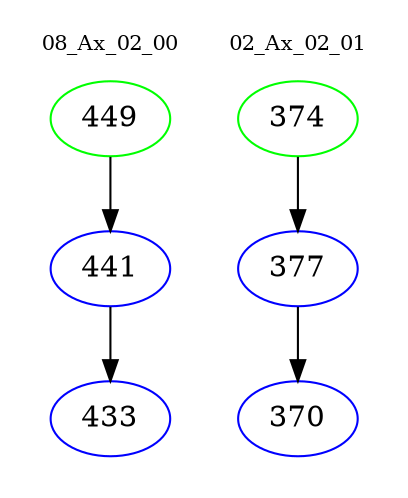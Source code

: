 digraph{
subgraph cluster_0 {
color = white
label = "08_Ax_02_00";
fontsize=10;
T0_449 [label="449", color="green"]
T0_449 -> T0_441 [color="black"]
T0_441 [label="441", color="blue"]
T0_441 -> T0_433 [color="black"]
T0_433 [label="433", color="blue"]
}
subgraph cluster_1 {
color = white
label = "02_Ax_02_01";
fontsize=10;
T1_374 [label="374", color="green"]
T1_374 -> T1_377 [color="black"]
T1_377 [label="377", color="blue"]
T1_377 -> T1_370 [color="black"]
T1_370 [label="370", color="blue"]
}
}
